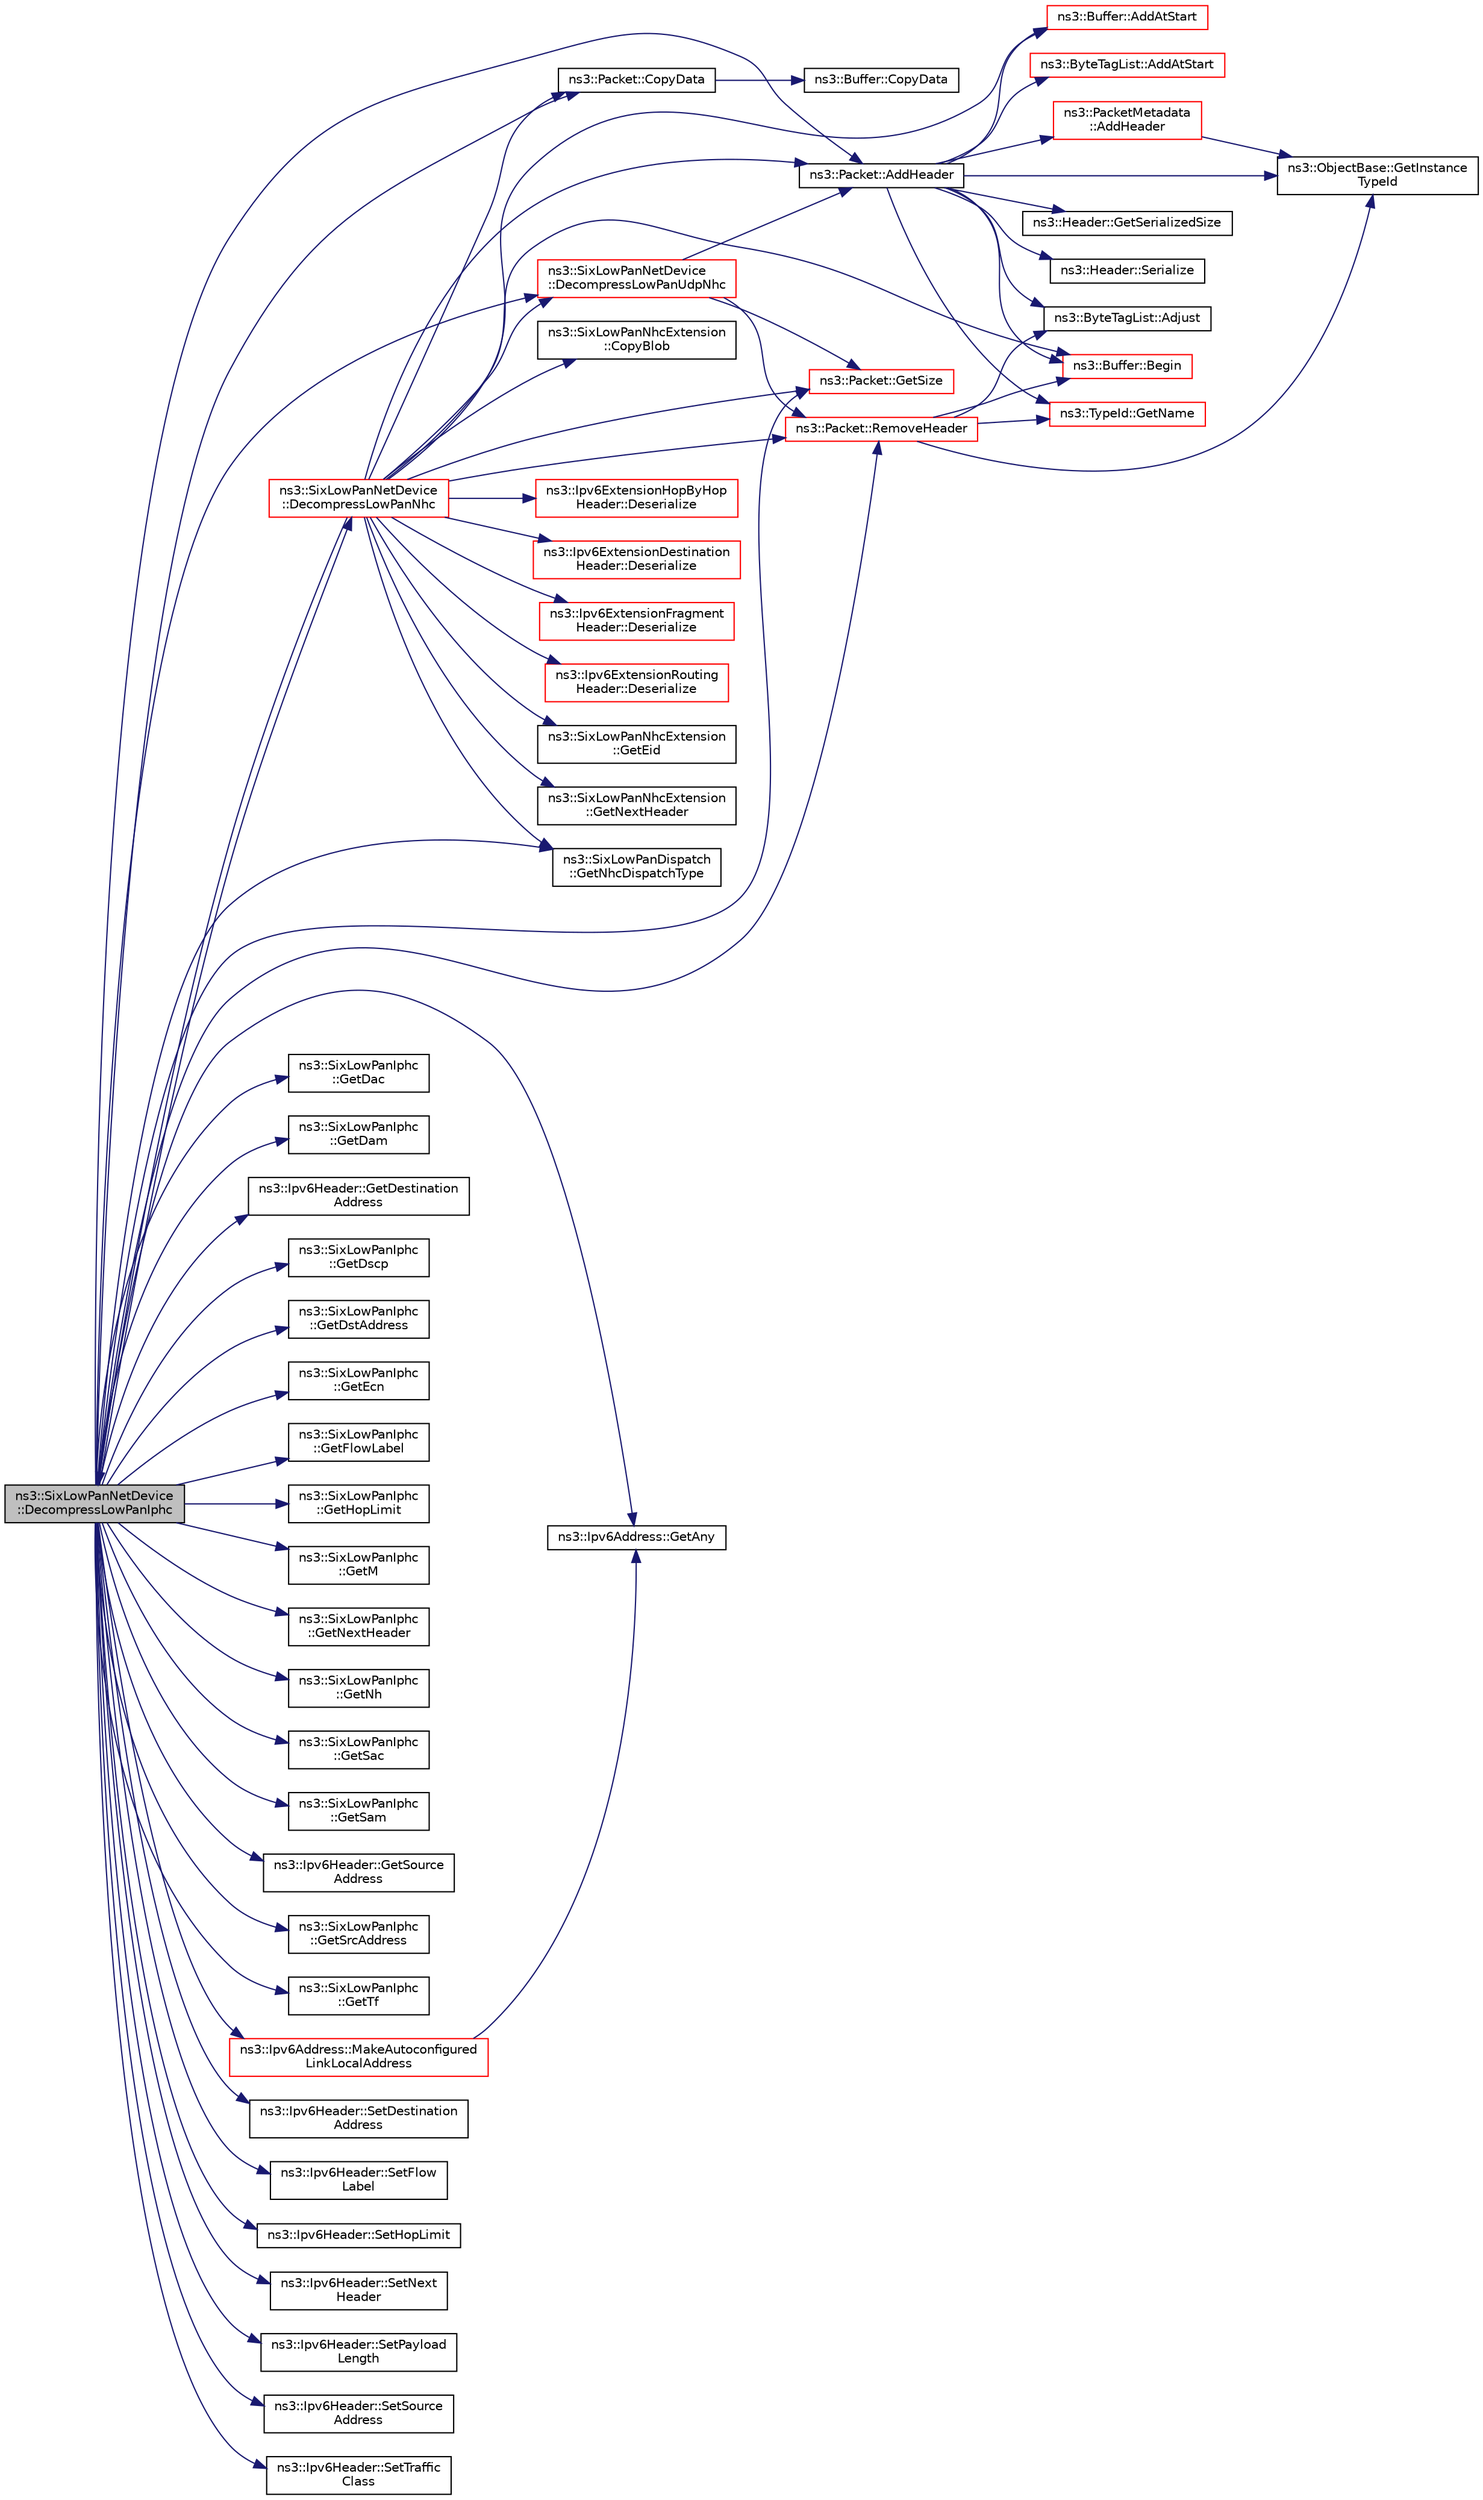digraph "ns3::SixLowPanNetDevice::DecompressLowPanIphc"
{
 // LATEX_PDF_SIZE
  edge [fontname="Helvetica",fontsize="10",labelfontname="Helvetica",labelfontsize="10"];
  node [fontname="Helvetica",fontsize="10",shape=record];
  rankdir="LR";
  Node1 [label="ns3::SixLowPanNetDevice\l::DecompressLowPanIphc",height=0.2,width=0.4,color="black", fillcolor="grey75", style="filled", fontcolor="black",tooltip="Decompress the headers according to IPHC compression."];
  Node1 -> Node2 [color="midnightblue",fontsize="10",style="solid",fontname="Helvetica"];
  Node2 [label="ns3::Packet::AddHeader",height=0.2,width=0.4,color="black", fillcolor="white", style="filled",URL="$classns3_1_1_packet.html#a465108c595a0bc592095cbcab1832ed8",tooltip="Add header to this packet."];
  Node2 -> Node3 [color="midnightblue",fontsize="10",style="solid",fontname="Helvetica"];
  Node3 [label="ns3::ByteTagList::AddAtStart",height=0.2,width=0.4,color="red", fillcolor="white", style="filled",URL="$classns3_1_1_byte_tag_list.html#acb4563fbe4299c55af41ba7a166b71d5",tooltip="Make sure that all offsets are bigger than prependOffset which represents the location where new byte..."];
  Node2 -> Node9 [color="midnightblue",fontsize="10",style="solid",fontname="Helvetica"];
  Node9 [label="ns3::Buffer::AddAtStart",height=0.2,width=0.4,color="red", fillcolor="white", style="filled",URL="$classns3_1_1_buffer.html#a8abd8164c3671d3dadc98fc66fade7b1",tooltip=" "];
  Node2 -> Node19 [color="midnightblue",fontsize="10",style="solid",fontname="Helvetica"];
  Node19 [label="ns3::PacketMetadata\l::AddHeader",height=0.2,width=0.4,color="red", fillcolor="white", style="filled",URL="$classns3_1_1_packet_metadata.html#abdce736c4c5f647242f0808c0d2f9249",tooltip="Add an header."];
  Node19 -> Node32 [color="midnightblue",fontsize="10",style="solid",fontname="Helvetica"];
  Node32 [label="ns3::ObjectBase::GetInstance\lTypeId",height=0.2,width=0.4,color="black", fillcolor="white", style="filled",URL="$classns3_1_1_object_base.html#abe5b43a6f5b99a92a4c3122db31f06fb",tooltip="Get the most derived TypeId for this Object."];
  Node2 -> Node39 [color="midnightblue",fontsize="10",style="solid",fontname="Helvetica"];
  Node39 [label="ns3::ByteTagList::Adjust",height=0.2,width=0.4,color="black", fillcolor="white", style="filled",URL="$classns3_1_1_byte_tag_list.html#a1fec06d7e6daaf8039cf2a148e4090f2",tooltip="Adjust the offsets stored internally by the adjustment delta."];
  Node2 -> Node40 [color="midnightblue",fontsize="10",style="solid",fontname="Helvetica"];
  Node40 [label="ns3::Buffer::Begin",height=0.2,width=0.4,color="red", fillcolor="white", style="filled",URL="$classns3_1_1_buffer.html#acb977a0179de9abe4e295ce22023b4ca",tooltip=" "];
  Node2 -> Node32 [color="midnightblue",fontsize="10",style="solid",fontname="Helvetica"];
  Node2 -> Node41 [color="midnightblue",fontsize="10",style="solid",fontname="Helvetica"];
  Node41 [label="ns3::TypeId::GetName",height=0.2,width=0.4,color="red", fillcolor="white", style="filled",URL="$classns3_1_1_type_id.html#abc4965475a579c2afdc668d7a7d58374",tooltip="Get the name."];
  Node2 -> Node45 [color="midnightblue",fontsize="10",style="solid",fontname="Helvetica"];
  Node45 [label="ns3::Header::GetSerializedSize",height=0.2,width=0.4,color="black", fillcolor="white", style="filled",URL="$classns3_1_1_header.html#a6ef0497eabc1b1fb0ad42738eb73f934",tooltip=" "];
  Node2 -> Node46 [color="midnightblue",fontsize="10",style="solid",fontname="Helvetica"];
  Node46 [label="ns3::Header::Serialize",height=0.2,width=0.4,color="black", fillcolor="white", style="filled",URL="$classns3_1_1_header.html#afb61f1aac69ff8349a6bfe521fab5404",tooltip=" "];
  Node1 -> Node47 [color="midnightblue",fontsize="10",style="solid",fontname="Helvetica"];
  Node47 [label="ns3::Packet::CopyData",height=0.2,width=0.4,color="black", fillcolor="white", style="filled",URL="$classns3_1_1_packet.html#a5bafd70ccf970b10524e2d61afd39dc1",tooltip="Copy the packet contents to a byte buffer."];
  Node47 -> Node48 [color="midnightblue",fontsize="10",style="solid",fontname="Helvetica"];
  Node48 [label="ns3::Buffer::CopyData",height=0.2,width=0.4,color="black", fillcolor="white", style="filled",URL="$classns3_1_1_buffer.html#a767c8ec06a1307b569b9a5996dcacf91",tooltip="Copy the specified amount of data from the buffer to the given output stream."];
  Node1 -> Node49 [color="midnightblue",fontsize="10",style="solid",fontname="Helvetica"];
  Node49 [label="ns3::SixLowPanNetDevice\l::DecompressLowPanNhc",height=0.2,width=0.4,color="red", fillcolor="white", style="filled",URL="$classns3_1_1_six_low_pan_net_device.html#af69701425fa2e02ab4a7fdcd1db99cc8",tooltip="Decompress the headers according to NHC compression."];
  Node49 -> Node9 [color="midnightblue",fontsize="10",style="solid",fontname="Helvetica"];
  Node49 -> Node2 [color="midnightblue",fontsize="10",style="solid",fontname="Helvetica"];
  Node49 -> Node40 [color="midnightblue",fontsize="10",style="solid",fontname="Helvetica"];
  Node49 -> Node50 [color="midnightblue",fontsize="10",style="solid",fontname="Helvetica"];
  Node50 [label="ns3::SixLowPanNhcExtension\l::CopyBlob",height=0.2,width=0.4,color="black", fillcolor="white", style="filled",URL="$classns3_1_1_six_low_pan_nhc_extension.html#ace8cbeb1227220249aadf1cee3186b82",tooltip="Get the option header data blob."];
  Node49 -> Node47 [color="midnightblue",fontsize="10",style="solid",fontname="Helvetica"];
  Node49 -> Node1 [color="midnightblue",fontsize="10",style="solid",fontname="Helvetica"];
  Node49 -> Node51 [color="midnightblue",fontsize="10",style="solid",fontname="Helvetica"];
  Node51 [label="ns3::SixLowPanNetDevice\l::DecompressLowPanUdpNhc",height=0.2,width=0.4,color="red", fillcolor="white", style="filled",URL="$classns3_1_1_six_low_pan_net_device.html#a0b31fbe0bdc3a4dd59b9f7426aec8ed8",tooltip="Decompress the headers according to NHC compression."];
  Node51 -> Node2 [color="midnightblue",fontsize="10",style="solid",fontname="Helvetica"];
  Node51 -> Node62 [color="midnightblue",fontsize="10",style="solid",fontname="Helvetica"];
  Node62 [label="ns3::Packet::GetSize",height=0.2,width=0.4,color="red", fillcolor="white", style="filled",URL="$classns3_1_1_packet.html#afff7cb1ff518ee6dc0d424e10a5ad6ec",tooltip="Returns the the size in bytes of the packet (including the zero-filled initial payload)."];
  Node51 -> Node67 [color="midnightblue",fontsize="10",style="solid",fontname="Helvetica"];
  Node67 [label="ns3::Packet::RemoveHeader",height=0.2,width=0.4,color="red", fillcolor="white", style="filled",URL="$classns3_1_1_packet.html#a0961eccf975d75f902d40956c93ba63e",tooltip="Deserialize and remove the header from the internal buffer."];
  Node67 -> Node39 [color="midnightblue",fontsize="10",style="solid",fontname="Helvetica"];
  Node67 -> Node40 [color="midnightblue",fontsize="10",style="solid",fontname="Helvetica"];
  Node67 -> Node32 [color="midnightblue",fontsize="10",style="solid",fontname="Helvetica"];
  Node67 -> Node41 [color="midnightblue",fontsize="10",style="solid",fontname="Helvetica"];
  Node49 -> Node73 [color="midnightblue",fontsize="10",style="solid",fontname="Helvetica"];
  Node73 [label="ns3::Ipv6ExtensionHopByHop\lHeader::Deserialize",height=0.2,width=0.4,color="red", fillcolor="white", style="filled",URL="$classns3_1_1_ipv6_extension_hop_by_hop_header.html#af366694cbc19cd319d8e65700a06082f",tooltip="Deserialize the packet."];
  Node49 -> Node84 [color="midnightblue",fontsize="10",style="solid",fontname="Helvetica"];
  Node84 [label="ns3::Ipv6ExtensionDestination\lHeader::Deserialize",height=0.2,width=0.4,color="red", fillcolor="white", style="filled",URL="$classns3_1_1_ipv6_extension_destination_header.html#afb09b5d3221279bc1fcad100aa950947",tooltip="Deserialize the packet."];
  Node49 -> Node86 [color="midnightblue",fontsize="10",style="solid",fontname="Helvetica"];
  Node86 [label="ns3::Ipv6ExtensionFragment\lHeader::Deserialize",height=0.2,width=0.4,color="red", fillcolor="white", style="filled",URL="$classns3_1_1_ipv6_extension_fragment_header.html#ac665209cceae832687c23c0c664e5a5d",tooltip="Deserialize the packet."];
  Node49 -> Node90 [color="midnightblue",fontsize="10",style="solid",fontname="Helvetica"];
  Node90 [label="ns3::Ipv6ExtensionRouting\lHeader::Deserialize",height=0.2,width=0.4,color="red", fillcolor="white", style="filled",URL="$classns3_1_1_ipv6_extension_routing_header.html#aa1084222d3efdae9d445ff8a5b00322a",tooltip="Deserialize the packet."];
  Node49 -> Node92 [color="midnightblue",fontsize="10",style="solid",fontname="Helvetica"];
  Node92 [label="ns3::SixLowPanNhcExtension\l::GetEid",height=0.2,width=0.4,color="black", fillcolor="white", style="filled",URL="$classns3_1_1_six_low_pan_nhc_extension.html#a7d430ca0269f24fd5d8dd4431ab1ff27",tooltip="Get the Extension Header Type."];
  Node49 -> Node93 [color="midnightblue",fontsize="10",style="solid",fontname="Helvetica"];
  Node93 [label="ns3::SixLowPanNhcExtension\l::GetNextHeader",height=0.2,width=0.4,color="black", fillcolor="white", style="filled",URL="$classns3_1_1_six_low_pan_nhc_extension.html#a5fea940dc365f15a72fc01612dae332b",tooltip="Get the Next Header field value."];
  Node49 -> Node95 [color="midnightblue",fontsize="10",style="solid",fontname="Helvetica"];
  Node95 [label="ns3::SixLowPanDispatch\l::GetNhcDispatchType",height=0.2,width=0.4,color="black", fillcolor="white", style="filled",URL="$classns3_1_1_six_low_pan_dispatch.html#aadc1e9ded2e292f557da546a6a4e49d2",tooltip="Get the NhcDispatch type."];
  Node49 -> Node62 [color="midnightblue",fontsize="10",style="solid",fontname="Helvetica"];
  Node49 -> Node67 [color="midnightblue",fontsize="10",style="solid",fontname="Helvetica"];
  Node1 -> Node51 [color="midnightblue",fontsize="10",style="solid",fontname="Helvetica"];
  Node1 -> Node96 [color="midnightblue",fontsize="10",style="solid",fontname="Helvetica"];
  Node96 [label="ns3::Ipv6Address::GetAny",height=0.2,width=0.4,color="black", fillcolor="white", style="filled",URL="$classns3_1_1_ipv6_address.html#a2783e8badfc98c8b0a8508bba6e1b91e",tooltip="Get the \"any\" (::) Ipv6Address."];
  Node1 -> Node97 [color="midnightblue",fontsize="10",style="solid",fontname="Helvetica"];
  Node97 [label="ns3::SixLowPanIphc\l::GetDac",height=0.2,width=0.4,color="black", fillcolor="white", style="filled",URL="$classns3_1_1_six_low_pan_iphc.html#a58304a797456fb0fb079df7768c29f5f",tooltip="Get the DAC (Destination Address Compression) compression."];
  Node1 -> Node98 [color="midnightblue",fontsize="10",style="solid",fontname="Helvetica"];
  Node98 [label="ns3::SixLowPanIphc\l::GetDam",height=0.2,width=0.4,color="black", fillcolor="white", style="filled",URL="$classns3_1_1_six_low_pan_iphc.html#a99eebd1cf328289cf3f051ffb99d1573",tooltip="Get the DAM (Destination Address Mode) compression."];
  Node1 -> Node99 [color="midnightblue",fontsize="10",style="solid",fontname="Helvetica"];
  Node99 [label="ns3::Ipv6Header::GetDestination\lAddress",height=0.2,width=0.4,color="black", fillcolor="white", style="filled",URL="$classns3_1_1_ipv6_header.html#a6f1681b5e31c57029b95255dc7553cb5",tooltip="Get the \"Destination address\" field."];
  Node1 -> Node100 [color="midnightblue",fontsize="10",style="solid",fontname="Helvetica"];
  Node100 [label="ns3::SixLowPanIphc\l::GetDscp",height=0.2,width=0.4,color="black", fillcolor="white", style="filled",URL="$classns3_1_1_six_low_pan_iphc.html#ac3bf4f294257797e5e12fdf5ee1c0c95",tooltip="Get the DSCP."];
  Node1 -> Node101 [color="midnightblue",fontsize="10",style="solid",fontname="Helvetica"];
  Node101 [label="ns3::SixLowPanIphc\l::GetDstAddress",height=0.2,width=0.4,color="black", fillcolor="white", style="filled",URL="$classns3_1_1_six_low_pan_iphc.html#a352e94ac47f511c623b682dae03a4172",tooltip="Get the Destination Address."];
  Node1 -> Node102 [color="midnightblue",fontsize="10",style="solid",fontname="Helvetica"];
  Node102 [label="ns3::SixLowPanIphc\l::GetEcn",height=0.2,width=0.4,color="black", fillcolor="white", style="filled",URL="$classns3_1_1_six_low_pan_iphc.html#a76a6e6ad67c31f4bf62c0c468f5323f3",tooltip="Get the ECN."];
  Node1 -> Node103 [color="midnightblue",fontsize="10",style="solid",fontname="Helvetica"];
  Node103 [label="ns3::SixLowPanIphc\l::GetFlowLabel",height=0.2,width=0.4,color="black", fillcolor="white", style="filled",URL="$classns3_1_1_six_low_pan_iphc.html#ae63ac0532ac311ea5f529cc67732aa39",tooltip="Get the Flow Label."];
  Node1 -> Node104 [color="midnightblue",fontsize="10",style="solid",fontname="Helvetica"];
  Node104 [label="ns3::SixLowPanIphc\l::GetHopLimit",height=0.2,width=0.4,color="black", fillcolor="white", style="filled",URL="$classns3_1_1_six_low_pan_iphc.html#a9070ffef6581a73c42a15c63b792d92c",tooltip="Get the Hop Limit field."];
  Node1 -> Node105 [color="midnightblue",fontsize="10",style="solid",fontname="Helvetica"];
  Node105 [label="ns3::SixLowPanIphc\l::GetM",height=0.2,width=0.4,color="black", fillcolor="white", style="filled",URL="$classns3_1_1_six_low_pan_iphc.html#a0c2329f9e61db040328c627db8758f4b",tooltip="Get the M (Multicast) compression."];
  Node1 -> Node106 [color="midnightblue",fontsize="10",style="solid",fontname="Helvetica"];
  Node106 [label="ns3::SixLowPanIphc\l::GetNextHeader",height=0.2,width=0.4,color="black", fillcolor="white", style="filled",URL="$classns3_1_1_six_low_pan_iphc.html#af75886a61e2090b24bae075e553320cd",tooltip="Get the Next Header field."];
  Node1 -> Node107 [color="midnightblue",fontsize="10",style="solid",fontname="Helvetica"];
  Node107 [label="ns3::SixLowPanIphc\l::GetNh",height=0.2,width=0.4,color="black", fillcolor="white", style="filled",URL="$classns3_1_1_six_low_pan_iphc.html#a9244ac5f86441d22f660519805e6f0aa",tooltip="Get the NH (Next Header) compression."];
  Node1 -> Node95 [color="midnightblue",fontsize="10",style="solid",fontname="Helvetica"];
  Node1 -> Node108 [color="midnightblue",fontsize="10",style="solid",fontname="Helvetica"];
  Node108 [label="ns3::SixLowPanIphc\l::GetSac",height=0.2,width=0.4,color="black", fillcolor="white", style="filled",URL="$classns3_1_1_six_low_pan_iphc.html#a177ef71216b49dccb20c0ae99bea8091",tooltip="Get the SAC (Source Address Compression) compression."];
  Node1 -> Node109 [color="midnightblue",fontsize="10",style="solid",fontname="Helvetica"];
  Node109 [label="ns3::SixLowPanIphc\l::GetSam",height=0.2,width=0.4,color="black", fillcolor="white", style="filled",URL="$classns3_1_1_six_low_pan_iphc.html#a7e2850ab1ced9446974aa6e4d8a60ea9",tooltip="Get the SAM (Source Address Mode) compression."];
  Node1 -> Node62 [color="midnightblue",fontsize="10",style="solid",fontname="Helvetica"];
  Node1 -> Node110 [color="midnightblue",fontsize="10",style="solid",fontname="Helvetica"];
  Node110 [label="ns3::Ipv6Header::GetSource\lAddress",height=0.2,width=0.4,color="black", fillcolor="white", style="filled",URL="$classns3_1_1_ipv6_header.html#a07d13db76e48e50eb613d69ae46c2ab0",tooltip="Get the \"Source address\" field."];
  Node1 -> Node111 [color="midnightblue",fontsize="10",style="solid",fontname="Helvetica"];
  Node111 [label="ns3::SixLowPanIphc\l::GetSrcAddress",height=0.2,width=0.4,color="black", fillcolor="white", style="filled",URL="$classns3_1_1_six_low_pan_iphc.html#accaae1b9fc025ff5c669e8cf0921b195",tooltip="Get the Source Address."];
  Node1 -> Node112 [color="midnightblue",fontsize="10",style="solid",fontname="Helvetica"];
  Node112 [label="ns3::SixLowPanIphc\l::GetTf",height=0.2,width=0.4,color="black", fillcolor="white", style="filled",URL="$classns3_1_1_six_low_pan_iphc.html#a547ea4c6e5daafc126d33e11281d3574",tooltip="Get the TF (Traffic Class, Flow Label) compression."];
  Node1 -> Node113 [color="midnightblue",fontsize="10",style="solid",fontname="Helvetica"];
  Node113 [label="ns3::Ipv6Address::MakeAutoconfigured\lLinkLocalAddress",height=0.2,width=0.4,color="red", fillcolor="white", style="filled",URL="$classns3_1_1_ipv6_address.html#ad0f3d4e3894dfe2883769087dc4c6be8",tooltip="Make the autoconfigured link-local IPv6 address from a Mac address."];
  Node113 -> Node96 [color="midnightblue",fontsize="10",style="solid",fontname="Helvetica"];
  Node1 -> Node67 [color="midnightblue",fontsize="10",style="solid",fontname="Helvetica"];
  Node1 -> Node128 [color="midnightblue",fontsize="10",style="solid",fontname="Helvetica"];
  Node128 [label="ns3::Ipv6Header::SetDestination\lAddress",height=0.2,width=0.4,color="black", fillcolor="white", style="filled",URL="$classns3_1_1_ipv6_header.html#af42a4936f1f94fa012dfd33e3d5d9e9a",tooltip="Set the \"Destination address\" field."];
  Node1 -> Node129 [color="midnightblue",fontsize="10",style="solid",fontname="Helvetica"];
  Node129 [label="ns3::Ipv6Header::SetFlow\lLabel",height=0.2,width=0.4,color="black", fillcolor="white", style="filled",URL="$classns3_1_1_ipv6_header.html#a82b99f796a0c5ee8bc0e3766b4356b61",tooltip="Set the \"Flow label\" field."];
  Node1 -> Node130 [color="midnightblue",fontsize="10",style="solid",fontname="Helvetica"];
  Node130 [label="ns3::Ipv6Header::SetHopLimit",height=0.2,width=0.4,color="black", fillcolor="white", style="filled",URL="$classns3_1_1_ipv6_header.html#a5133fdec9ec05d089d9c47f476715d73",tooltip="Set the \"Hop limit\" field (TTL)."];
  Node1 -> Node131 [color="midnightblue",fontsize="10",style="solid",fontname="Helvetica"];
  Node131 [label="ns3::Ipv6Header::SetNext\lHeader",height=0.2,width=0.4,color="black", fillcolor="white", style="filled",URL="$classns3_1_1_ipv6_header.html#add71fca40c6bf671bcc1403557a0852d",tooltip="Set the \"Next header\" field."];
  Node1 -> Node132 [color="midnightblue",fontsize="10",style="solid",fontname="Helvetica"];
  Node132 [label="ns3::Ipv6Header::SetPayload\lLength",height=0.2,width=0.4,color="black", fillcolor="white", style="filled",URL="$classns3_1_1_ipv6_header.html#a6d888c3bc07b2f523c1f8512e976a25b",tooltip="Set the \"Payload length\" field."];
  Node1 -> Node133 [color="midnightblue",fontsize="10",style="solid",fontname="Helvetica"];
  Node133 [label="ns3::Ipv6Header::SetSource\lAddress",height=0.2,width=0.4,color="black", fillcolor="white", style="filled",URL="$classns3_1_1_ipv6_header.html#aa0c5fe268a9a8096dfe9d4f7147241ab",tooltip="Set the \"Source address\" field."];
  Node1 -> Node134 [color="midnightblue",fontsize="10",style="solid",fontname="Helvetica"];
  Node134 [label="ns3::Ipv6Header::SetTraffic\lClass",height=0.2,width=0.4,color="black", fillcolor="white", style="filled",URL="$classns3_1_1_ipv6_header.html#ab40aa33cac2e23292abef3410a1277ab",tooltip="Set the \"Traffic class\" field."];
}
